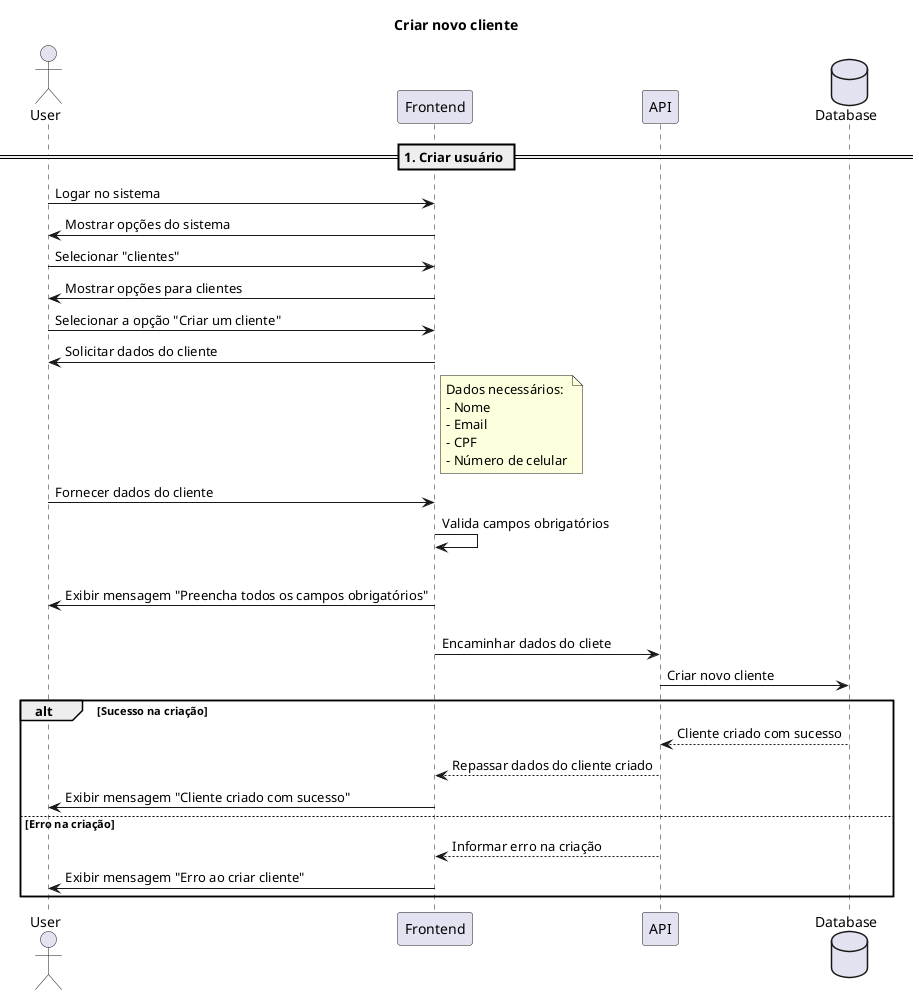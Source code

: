@startuml name Criar novo cliente
title "Criar novo cliente"

actor User as "User" 
participant Frontend as "Frontend"
participant API as "API"
database DB as "Database"

== 1. Criar usuário ==
User -> Frontend : Logar no sistema
Frontend -> User : Mostrar opções do sistema
User -> Frontend : Selecionar "clientes"
Frontend -> User : Mostrar opções para clientes
User -> Frontend : Selecionar a opção "Criar um cliente"
Frontend -> User : Solicitar dados do cliente
note right of Frontend 
    Dados necessários:
    - Nome
    - Email
    - CPF
    - Número de celular
end note
User -> Frontend : Fornecer dados do cliente
Frontend -> Frontend : Valida campos obrigatórios
alt Dados incompletos
    Frontend -> User : Exibir mensagem "Preencha todos os campos obrigatórios"
else Dados válidos
    Frontend -> API : Encaminhar dados do cliete
    API -> DB : Criar novo cliente
    alt Sucesso na criação
        DB --> API : Cliente criado com sucesso
        API --> Frontend : Repassar dados do cliente criado
        Frontend -> User : Exibir mensagem "Cliente criado com sucesso"
        else Erro na criação
        API --> Frontend : Informar erro na criação
        Frontend -> User : Exibir mensagem "Erro ao criar cliente"

end
@endebnf
@enduml